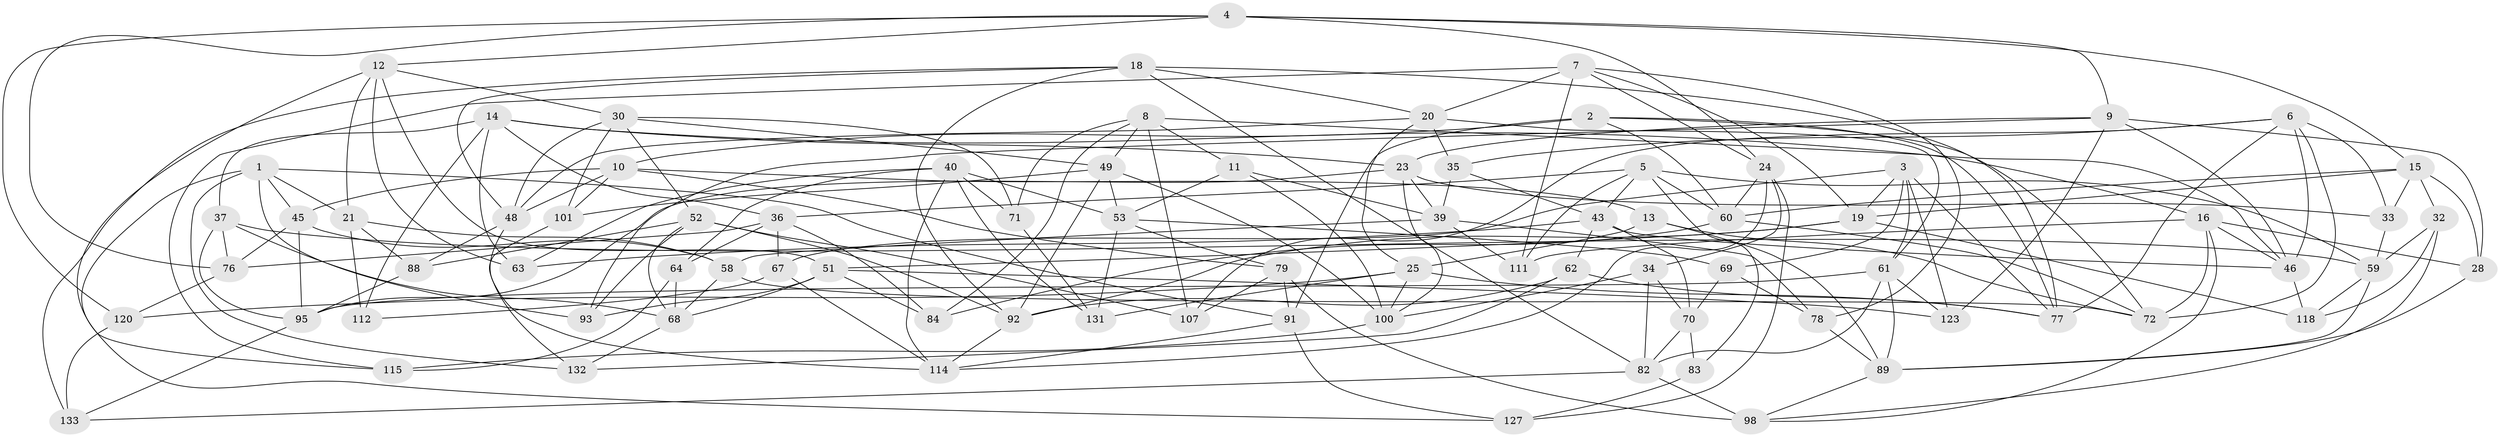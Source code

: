 // original degree distribution, {4: 1.0}
// Generated by graph-tools (version 1.1) at 2025/11/02/27/25 16:11:47]
// undirected, 82 vertices, 210 edges
graph export_dot {
graph [start="1"]
  node [color=gray90,style=filled];
  1 [super="+85"];
  2 [super="+116"];
  3 [super="+66"];
  4 [super="+31"];
  5 [super="+17"];
  6 [super="+50"];
  7 [super="+106"];
  8 [super="+80"];
  9 [super="+26"];
  10 [super="+75"];
  11;
  12 [super="+44"];
  13;
  14 [super="+29"];
  15 [super="+125"];
  16 [super="+124"];
  18 [super="+74"];
  19 [super="+42"];
  20 [super="+22"];
  21 [super="+122"];
  23 [super="+27"];
  24 [super="+97"];
  25 [super="+38"];
  28;
  30 [super="+105"];
  32;
  33;
  34;
  35;
  36 [super="+41"];
  37 [super="+113"];
  39 [super="+90"];
  40 [super="+94"];
  43 [super="+54"];
  45 [super="+81"];
  46 [super="+47"];
  48 [super="+56"];
  49 [super="+134"];
  51 [super="+55"];
  52 [super="+104"];
  53 [super="+57"];
  58 [super="+119"];
  59 [super="+65"];
  60 [super="+108"];
  61 [super="+110"];
  62;
  63;
  64;
  67;
  68 [super="+86"];
  69;
  70 [super="+73"];
  71;
  72 [super="+87"];
  76 [super="+130"];
  77 [super="+96"];
  78;
  79 [super="+103"];
  82 [super="+117"];
  83;
  84;
  88;
  89 [super="+109"];
  91 [super="+128"];
  92 [super="+99"];
  93;
  95 [super="+126"];
  98 [super="+129"];
  100 [super="+102"];
  101;
  107;
  111;
  112;
  114 [super="+121"];
  115;
  118;
  120;
  123;
  127;
  131;
  132;
  133;
  1 -- 45;
  1 -- 93;
  1 -- 91;
  1 -- 115;
  1 -- 132;
  1 -- 21;
  2 -- 60;
  2 -- 72;
  2 -- 91 [weight=2];
  2 -- 10;
  2 -- 77;
  3 -- 123;
  3 -- 67;
  3 -- 69;
  3 -- 19;
  3 -- 77;
  3 -- 61;
  4 -- 15;
  4 -- 76;
  4 -- 12;
  4 -- 24;
  4 -- 9;
  4 -- 120;
  5 -- 111;
  5 -- 36;
  5 -- 60;
  5 -- 59;
  5 -- 83;
  5 -- 43;
  6 -- 77;
  6 -- 107;
  6 -- 72;
  6 -- 46;
  6 -- 33;
  6 -- 35;
  7 -- 20;
  7 -- 111;
  7 -- 115;
  7 -- 24;
  7 -- 78;
  7 -- 19;
  8 -- 49;
  8 -- 16;
  8 -- 107;
  8 -- 11;
  8 -- 84;
  8 -- 71;
  9 -- 28;
  9 -- 123;
  9 -- 93;
  9 -- 46;
  9 -- 23;
  10 -- 13;
  10 -- 101;
  10 -- 48;
  10 -- 45;
  10 -- 79;
  11 -- 100;
  11 -- 39;
  11 -- 53;
  12 -- 127;
  12 -- 21;
  12 -- 30;
  12 -- 51;
  12 -- 63;
  13 -- 25;
  13 -- 89;
  13 -- 72;
  14 -- 112;
  14 -- 37;
  14 -- 63;
  14 -- 46;
  14 -- 23;
  14 -- 36;
  15 -- 32;
  15 -- 19;
  15 -- 33;
  15 -- 28;
  15 -- 60;
  16 -- 28;
  16 -- 111;
  16 -- 72;
  16 -- 46;
  16 -- 98;
  18 -- 77;
  18 -- 48;
  18 -- 20;
  18 -- 133;
  18 -- 92;
  18 -- 82;
  19 -- 51;
  19 -- 92;
  19 -- 118;
  20 -- 25;
  20 -- 48;
  20 -- 35;
  20 -- 61;
  21 -- 112 [weight=2];
  21 -- 88;
  21 -- 58;
  23 -- 100;
  23 -- 95;
  23 -- 33;
  23 -- 39;
  24 -- 60;
  24 -- 34;
  24 -- 114;
  24 -- 127;
  25 -- 120;
  25 -- 131;
  25 -- 100;
  25 -- 77;
  28 -- 89;
  30 -- 71;
  30 -- 48;
  30 -- 101;
  30 -- 52;
  30 -- 49;
  32 -- 118;
  32 -- 59;
  32 -- 98;
  33 -- 59;
  34 -- 70;
  34 -- 82;
  34 -- 100;
  35 -- 43;
  35 -- 39;
  36 -- 64;
  36 -- 76;
  36 -- 67;
  36 -- 84;
  37 -- 76 [weight=2];
  37 -- 59;
  37 -- 68;
  37 -- 95;
  39 -- 78;
  39 -- 111;
  39 -- 58;
  40 -- 114;
  40 -- 53;
  40 -- 131;
  40 -- 64;
  40 -- 63;
  40 -- 71;
  43 -- 63;
  43 -- 62;
  43 -- 70;
  43 -- 46;
  45 -- 58 [weight=2];
  45 -- 76;
  45 -- 95;
  46 -- 118;
  48 -- 88;
  48 -- 114;
  49 -- 101;
  49 -- 92;
  49 -- 100;
  49 -- 53;
  51 -- 84;
  51 -- 123;
  51 -- 93;
  51 -- 68;
  52 -- 92;
  52 -- 88;
  52 -- 107;
  52 -- 93;
  52 -- 68;
  53 -- 131;
  53 -- 69;
  53 -- 79;
  58 -- 68;
  58 -- 72;
  59 -- 118;
  59 -- 89;
  60 -- 72;
  60 -- 84;
  61 -- 82;
  61 -- 89;
  61 -- 123;
  61 -- 95;
  62 -- 132;
  62 -- 92;
  62 -- 77;
  64 -- 115;
  64 -- 68;
  67 -- 114;
  67 -- 112;
  68 -- 132;
  69 -- 78;
  69 -- 70;
  70 -- 83 [weight=2];
  70 -- 82;
  71 -- 131;
  76 -- 120;
  78 -- 89;
  79 -- 98 [weight=2];
  79 -- 91;
  79 -- 107;
  82 -- 98;
  82 -- 133;
  83 -- 127;
  88 -- 95;
  89 -- 98;
  91 -- 127;
  91 -- 114;
  92 -- 114;
  95 -- 133;
  100 -- 115;
  101 -- 132;
  120 -- 133;
}
